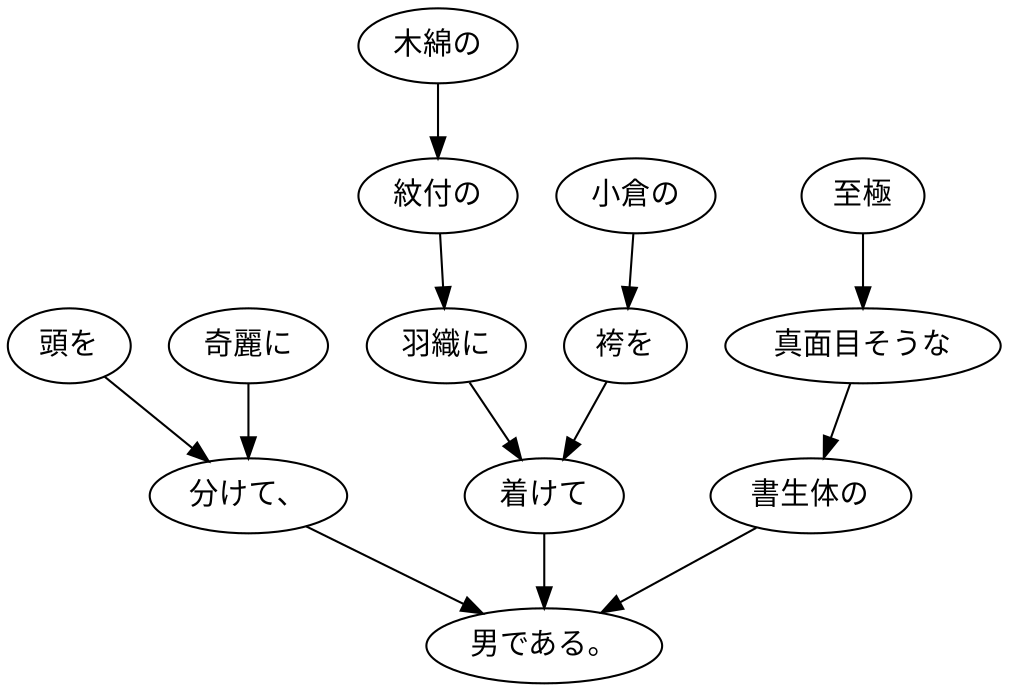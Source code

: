 digraph graph763 {
	node0 [label="頭を"];
	node1 [label="奇麗に"];
	node2 [label="分けて、"];
	node3 [label="木綿の"];
	node4 [label="紋付の"];
	node5 [label="羽織に"];
	node6 [label="小倉の"];
	node7 [label="袴を"];
	node8 [label="着けて"];
	node9 [label="至極"];
	node10 [label="真面目そうな"];
	node11 [label="書生体の"];
	node12 [label="男である。"];
	node0 -> node2;
	node1 -> node2;
	node2 -> node12;
	node3 -> node4;
	node4 -> node5;
	node5 -> node8;
	node6 -> node7;
	node7 -> node8;
	node8 -> node12;
	node9 -> node10;
	node10 -> node11;
	node11 -> node12;
}
